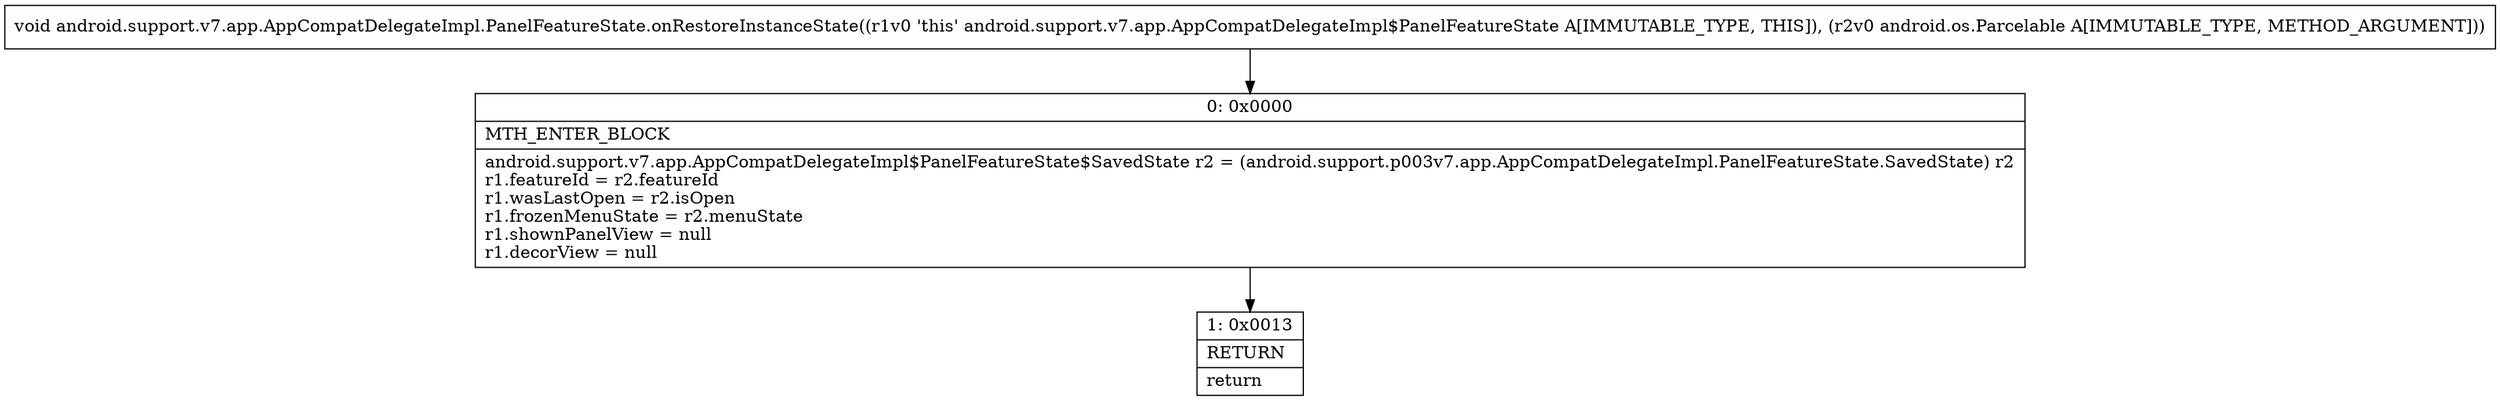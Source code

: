 digraph "CFG forandroid.support.v7.app.AppCompatDelegateImpl.PanelFeatureState.onRestoreInstanceState(Landroid\/os\/Parcelable;)V" {
Node_0 [shape=record,label="{0\:\ 0x0000|MTH_ENTER_BLOCK\l|android.support.v7.app.AppCompatDelegateImpl$PanelFeatureState$SavedState r2 = (android.support.p003v7.app.AppCompatDelegateImpl.PanelFeatureState.SavedState) r2\lr1.featureId = r2.featureId\lr1.wasLastOpen = r2.isOpen\lr1.frozenMenuState = r2.menuState\lr1.shownPanelView = null\lr1.decorView = null\l}"];
Node_1 [shape=record,label="{1\:\ 0x0013|RETURN\l|return\l}"];
MethodNode[shape=record,label="{void android.support.v7.app.AppCompatDelegateImpl.PanelFeatureState.onRestoreInstanceState((r1v0 'this' android.support.v7.app.AppCompatDelegateImpl$PanelFeatureState A[IMMUTABLE_TYPE, THIS]), (r2v0 android.os.Parcelable A[IMMUTABLE_TYPE, METHOD_ARGUMENT])) }"];
MethodNode -> Node_0;
Node_0 -> Node_1;
}

